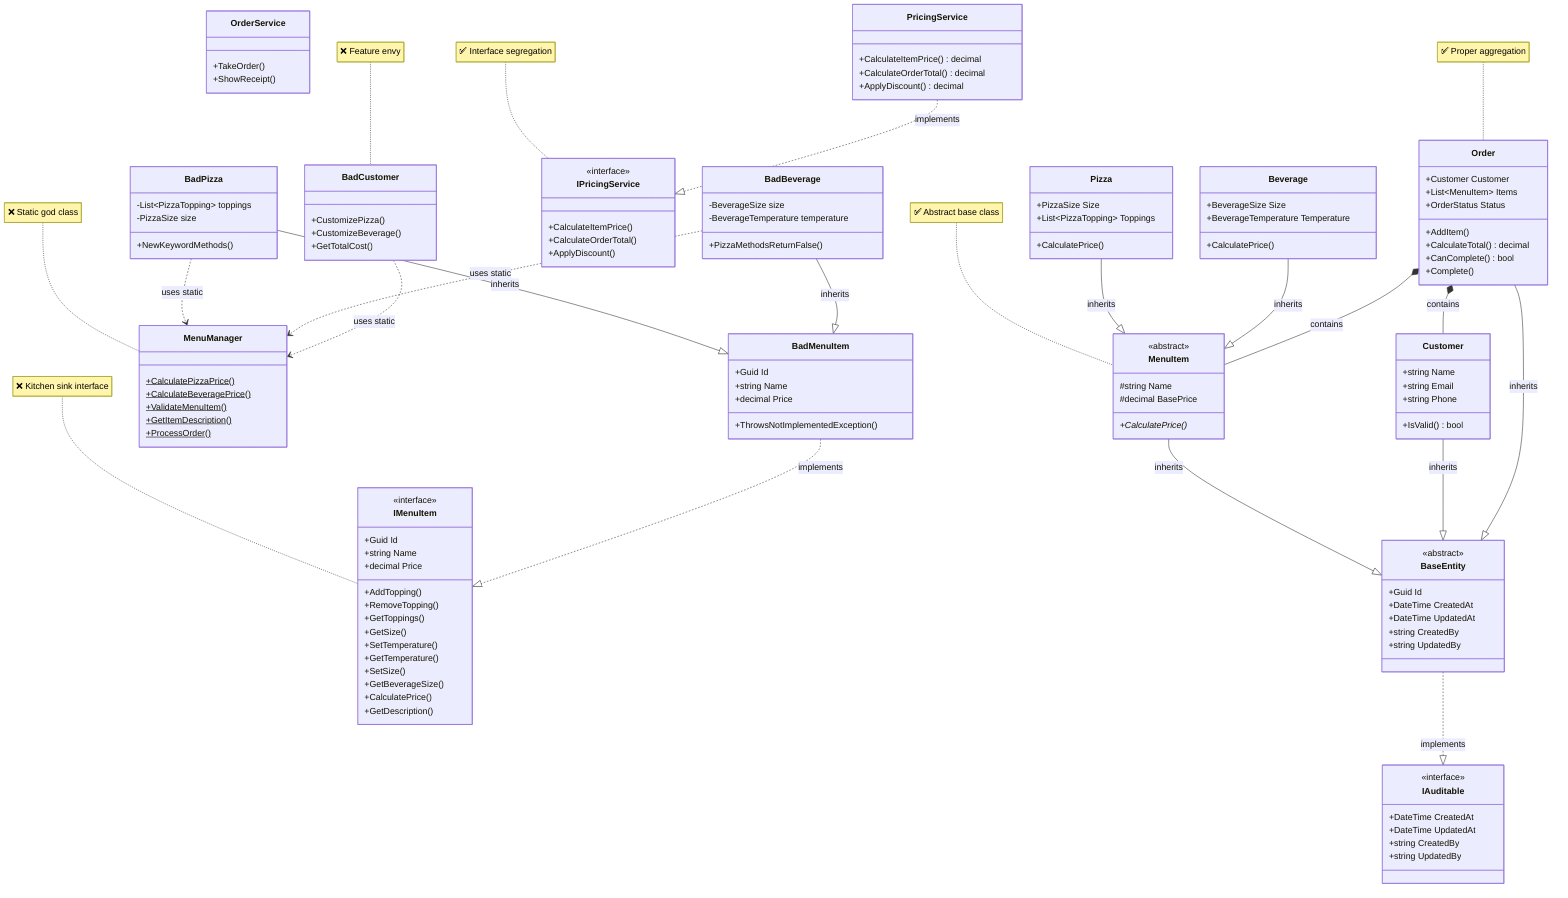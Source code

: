 classDiagram
    %% Common Infrastructure (Used)
    class OrderService {
        +TakeOrder()
        +ShowReceipt()
    }
    
    %% Bad Implementation - Kitchen Sink Interface
    class IMenuItem {
        <<interface>>
        +Guid Id
        +string Name
        +decimal Price
        +AddTopping()
        +RemoveTopping()
        +GetToppings()
        +GetSize()
        +SetTemperature()
        +GetTemperature()
        +SetSize()
        +GetBeverageSize()
        +CalculatePrice()
        +GetDescription()
    }
    
    class BadMenuItem {
        +Guid Id
        +string Name
        +decimal Price
        +ThrowsNotImplementedException()
    }
    
    class BadPizza {
        -List~PizzaTopping~ toppings
        -PizzaSize size
        +NewKeywordMethods()
    }
    
    class BadBeverage {
        -BeverageSize size
        -BeverageTemperature temperature
        +PizzaMethodsReturnFalse()
    }
    
    class BadCustomer {
        +CustomizePizza()
        +CustomizeBeverage()
        +GetTotalCost()
    }
    
    class MenuManager {
        +CalculatePizzaPrice()$
        +CalculateBeveragePrice()$
        +ValidateMenuItem()$
        +GetItemDescription()$
        +ProcessOrder()$
    }
    
    %% Good Implementation - Clean Hierarchy
    class IAuditable {
        <<interface>>
        +DateTime CreatedAt
        +DateTime UpdatedAt
        +string CreatedBy
        +string UpdatedBy
    }
    
    class IPricingService {
        <<interface>>
        +CalculateItemPrice()
        +CalculateOrderTotal()
        +ApplyDiscount()
    }
    
    class BaseEntity {
        <<abstract>>
        +Guid Id
        +DateTime CreatedAt
        +DateTime UpdatedAt
        +string CreatedBy
        +string UpdatedBy
    }
    
    class MenuItem {
        <<abstract>>
        #string Name
        #decimal BasePrice
        +CalculatePrice()*
    }
    
    class Pizza {
        +PizzaSize Size
        +List~PizzaTopping~ Toppings
        +CalculatePrice()
    }
    
    class Beverage {
        +BeverageSize Size
        +BeverageTemperature Temperature
        +CalculatePrice()
    }
    
    class Customer {
        +string Name
        +string Email
        +string Phone
        +IsValid() bool
    }
    
    class Order {
        +Customer Customer
        +List~MenuItem~ Items
        +OrderStatus Status
        +AddItem()
        +CalculateTotal() decimal
        +CanComplete() bool
        +Complete()
    }
    
    class PricingService {
        +CalculateItemPrice() decimal
        +CalculateOrderTotal() decimal
        +ApplyDiscount() decimal
    }
    
    %% Relationships - Bad Implementation
    BadMenuItem ..|> IMenuItem : implements
    BadPizza --|> BadMenuItem : inherits
    BadBeverage --|> BadMenuItem : inherits
    BadPizza ..> MenuManager : uses static
    BadBeverage ..> MenuManager : uses static
    BadCustomer ..> MenuManager : uses static
    
    %% Relationships - Good Implementation
    BaseEntity ..|> IAuditable : implements
    MenuItem --|> BaseEntity : inherits
    Pizza --|> MenuItem : inherits
    Beverage --|> MenuItem : inherits
    Customer --|> BaseEntity : inherits
    Order --|> BaseEntity : inherits
    Order *-- Customer : contains
    Order *-- MenuItem : contains
    PricingService ..|> IPricingService : implements
    
    %% Notes for Anti-patterns vs Patterns
    note for IMenuItem "❌ Kitchen sink interface"
    note for MenuManager "❌ Static god class"
    note for BadCustomer "❌ Feature envy"
    note for MenuItem "✅ Abstract base class"
    note for IPricingService "✅ Interface segregation"
    note for Order "✅ Proper aggregation"